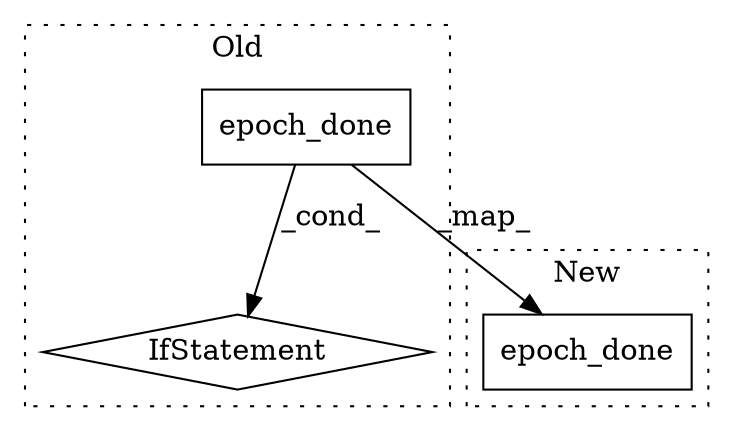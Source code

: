 digraph G {
subgraph cluster0 {
1 [label="epoch_done" a="32" s="1018" l="12" shape="box"];
3 [label="IfStatement" a="25" s="1008,1030" l="4,2" shape="diamond"];
label = "Old";
style="dotted";
}
subgraph cluster1 {
2 [label="epoch_done" a="32" s="900" l="12" shape="box"];
label = "New";
style="dotted";
}
1 -> 3 [label="_cond_"];
1 -> 2 [label="_map_"];
}